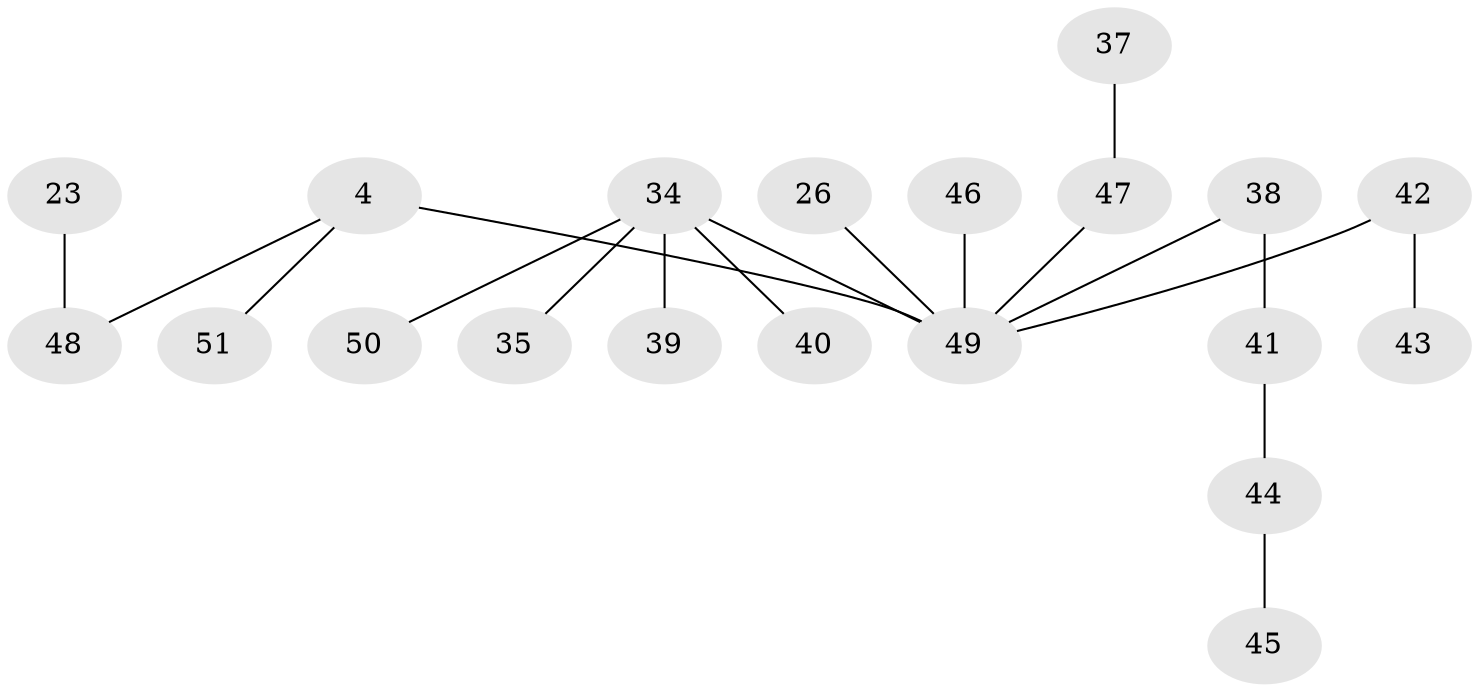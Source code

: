 // original degree distribution, {2: 0.4117647058823529, 5: 0.0392156862745098, 6: 0.0196078431372549, 4: 0.058823529411764705, 3: 0.1568627450980392, 1: 0.3137254901960784}
// Generated by graph-tools (version 1.1) at 2025/44/03/04/25 21:44:31]
// undirected, 20 vertices, 19 edges
graph export_dot {
graph [start="1"]
  node [color=gray90,style=filled];
  4;
  23;
  26;
  34 [super="+33+10"];
  35;
  37 [super="+15"];
  38;
  39 [super="+17"];
  40 [super="+25+30"];
  41;
  42 [super="+36+31"];
  43;
  44;
  45;
  46;
  47 [super="+11"];
  48 [super="+13"];
  49 [super="+24+27+28"];
  50;
  51 [super="+32"];
  4 -- 48 [weight=2];
  4 -- 49 [weight=3];
  4 -- 51;
  23 -- 48;
  26 -- 49;
  34 -- 49 [weight=2];
  34 -- 35;
  34 -- 50;
  34 -- 39 [weight=2];
  34 -- 40;
  37 -- 47;
  38 -- 41;
  38 -- 49;
  41 -- 44;
  42 -- 43;
  42 -- 49;
  44 -- 45;
  46 -- 49;
  47 -- 49;
}

